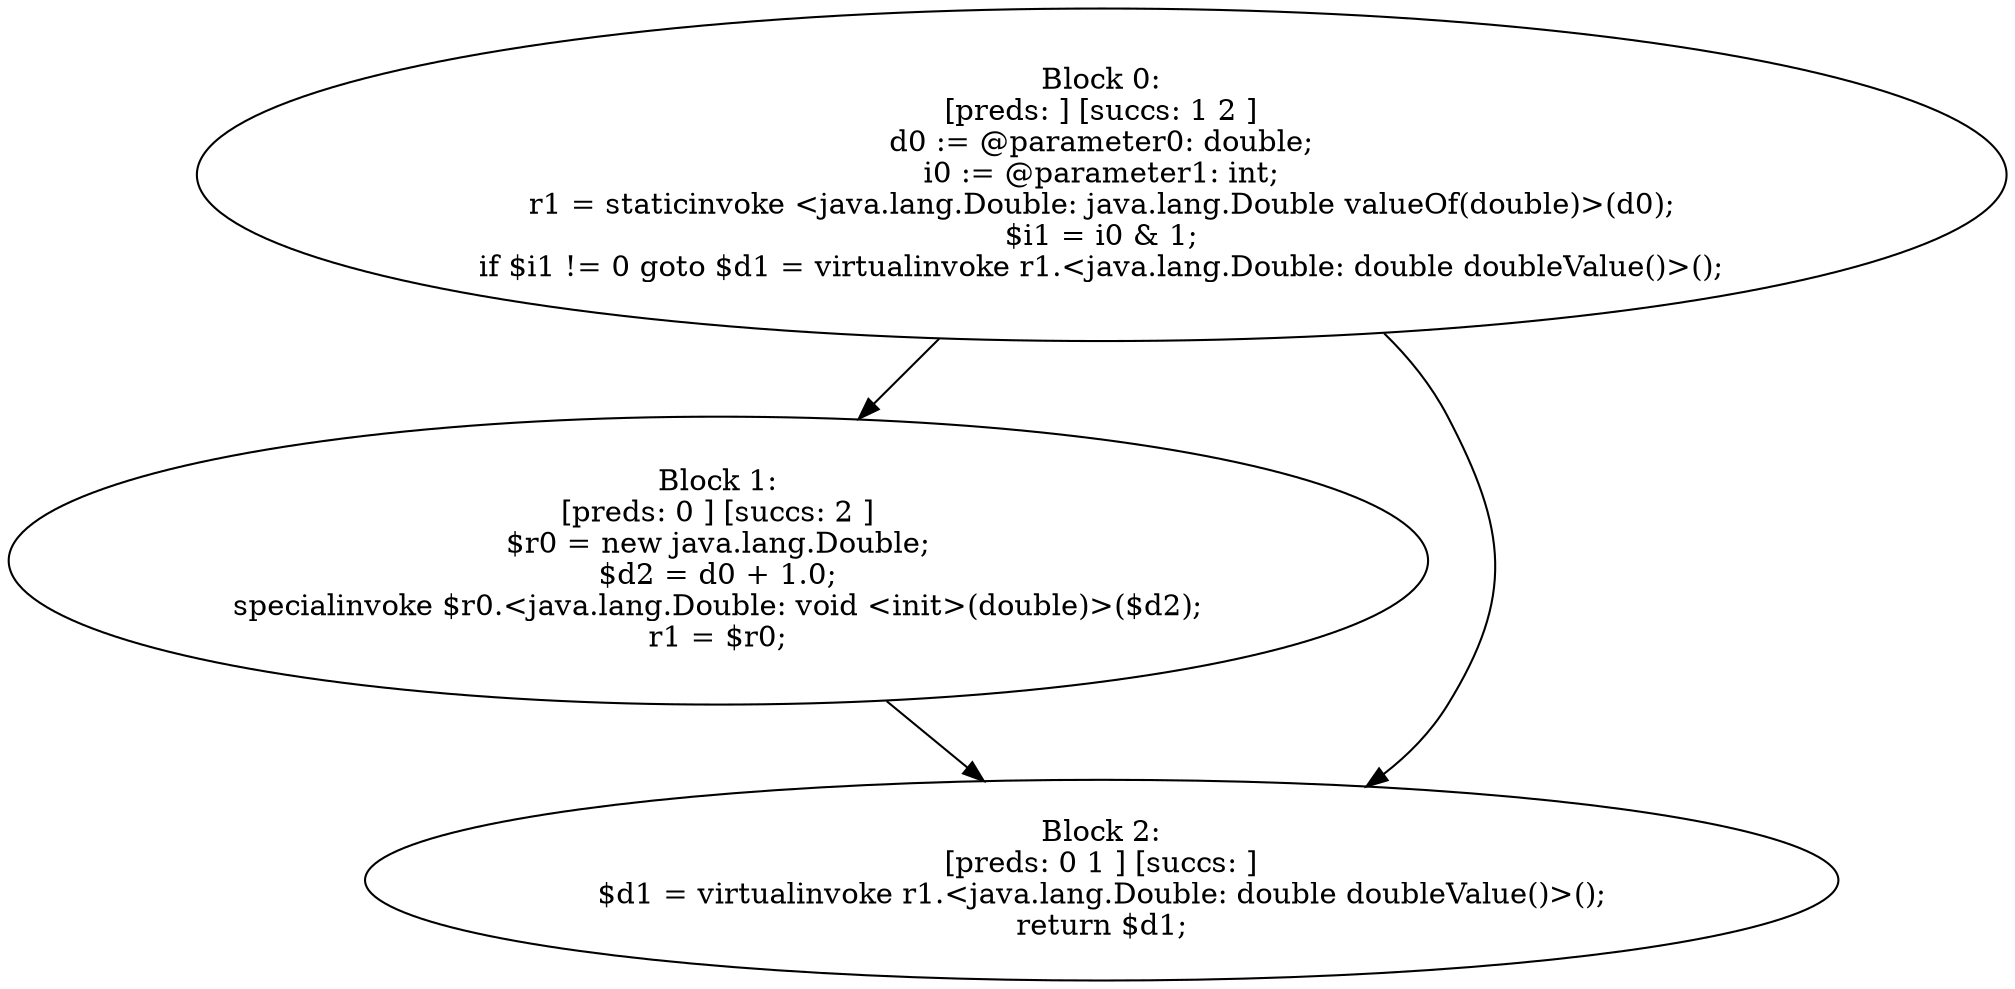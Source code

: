 digraph "unitGraph" {
    "Block 0:
[preds: ] [succs: 1 2 ]
d0 := @parameter0: double;
i0 := @parameter1: int;
r1 = staticinvoke <java.lang.Double: java.lang.Double valueOf(double)>(d0);
$i1 = i0 & 1;
if $i1 != 0 goto $d1 = virtualinvoke r1.<java.lang.Double: double doubleValue()>();
"
    "Block 1:
[preds: 0 ] [succs: 2 ]
$r0 = new java.lang.Double;
$d2 = d0 + 1.0;
specialinvoke $r0.<java.lang.Double: void <init>(double)>($d2);
r1 = $r0;
"
    "Block 2:
[preds: 0 1 ] [succs: ]
$d1 = virtualinvoke r1.<java.lang.Double: double doubleValue()>();
return $d1;
"
    "Block 0:
[preds: ] [succs: 1 2 ]
d0 := @parameter0: double;
i0 := @parameter1: int;
r1 = staticinvoke <java.lang.Double: java.lang.Double valueOf(double)>(d0);
$i1 = i0 & 1;
if $i1 != 0 goto $d1 = virtualinvoke r1.<java.lang.Double: double doubleValue()>();
"->"Block 1:
[preds: 0 ] [succs: 2 ]
$r0 = new java.lang.Double;
$d2 = d0 + 1.0;
specialinvoke $r0.<java.lang.Double: void <init>(double)>($d2);
r1 = $r0;
";
    "Block 0:
[preds: ] [succs: 1 2 ]
d0 := @parameter0: double;
i0 := @parameter1: int;
r1 = staticinvoke <java.lang.Double: java.lang.Double valueOf(double)>(d0);
$i1 = i0 & 1;
if $i1 != 0 goto $d1 = virtualinvoke r1.<java.lang.Double: double doubleValue()>();
"->"Block 2:
[preds: 0 1 ] [succs: ]
$d1 = virtualinvoke r1.<java.lang.Double: double doubleValue()>();
return $d1;
";
    "Block 1:
[preds: 0 ] [succs: 2 ]
$r0 = new java.lang.Double;
$d2 = d0 + 1.0;
specialinvoke $r0.<java.lang.Double: void <init>(double)>($d2);
r1 = $r0;
"->"Block 2:
[preds: 0 1 ] [succs: ]
$d1 = virtualinvoke r1.<java.lang.Double: double doubleValue()>();
return $d1;
";
}
